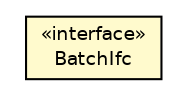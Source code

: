 #!/usr/local/bin/dot
#
# Class diagram 
# Generated by UMLGraph version 5.4 (http://www.umlgraph.org/)
#

digraph G {
	edge [fontname="Helvetica",fontsize=10,labelfontname="Helvetica",labelfontsize=10];
	node [fontname="Helvetica",fontsize=10,shape=plaintext];
	nodesep=0.25;
	ranksep=0.5;
	// jsl.modeling.elements.variable.BatchIfc
	c33353 [label=<<table title="jsl.modeling.elements.variable.BatchIfc" border="0" cellborder="1" cellspacing="0" cellpadding="2" port="p" bgcolor="lemonChiffon" href="./BatchIfc.html">
		<tr><td><table border="0" cellspacing="0" cellpadding="1">
<tr><td align="center" balign="center"> &#171;interface&#187; </td></tr>
<tr><td align="center" balign="center"> BatchIfc </td></tr>
		</table></td></tr>
		</table>>, URL="./BatchIfc.html", fontname="Helvetica", fontcolor="black", fontsize=9.0];
}

